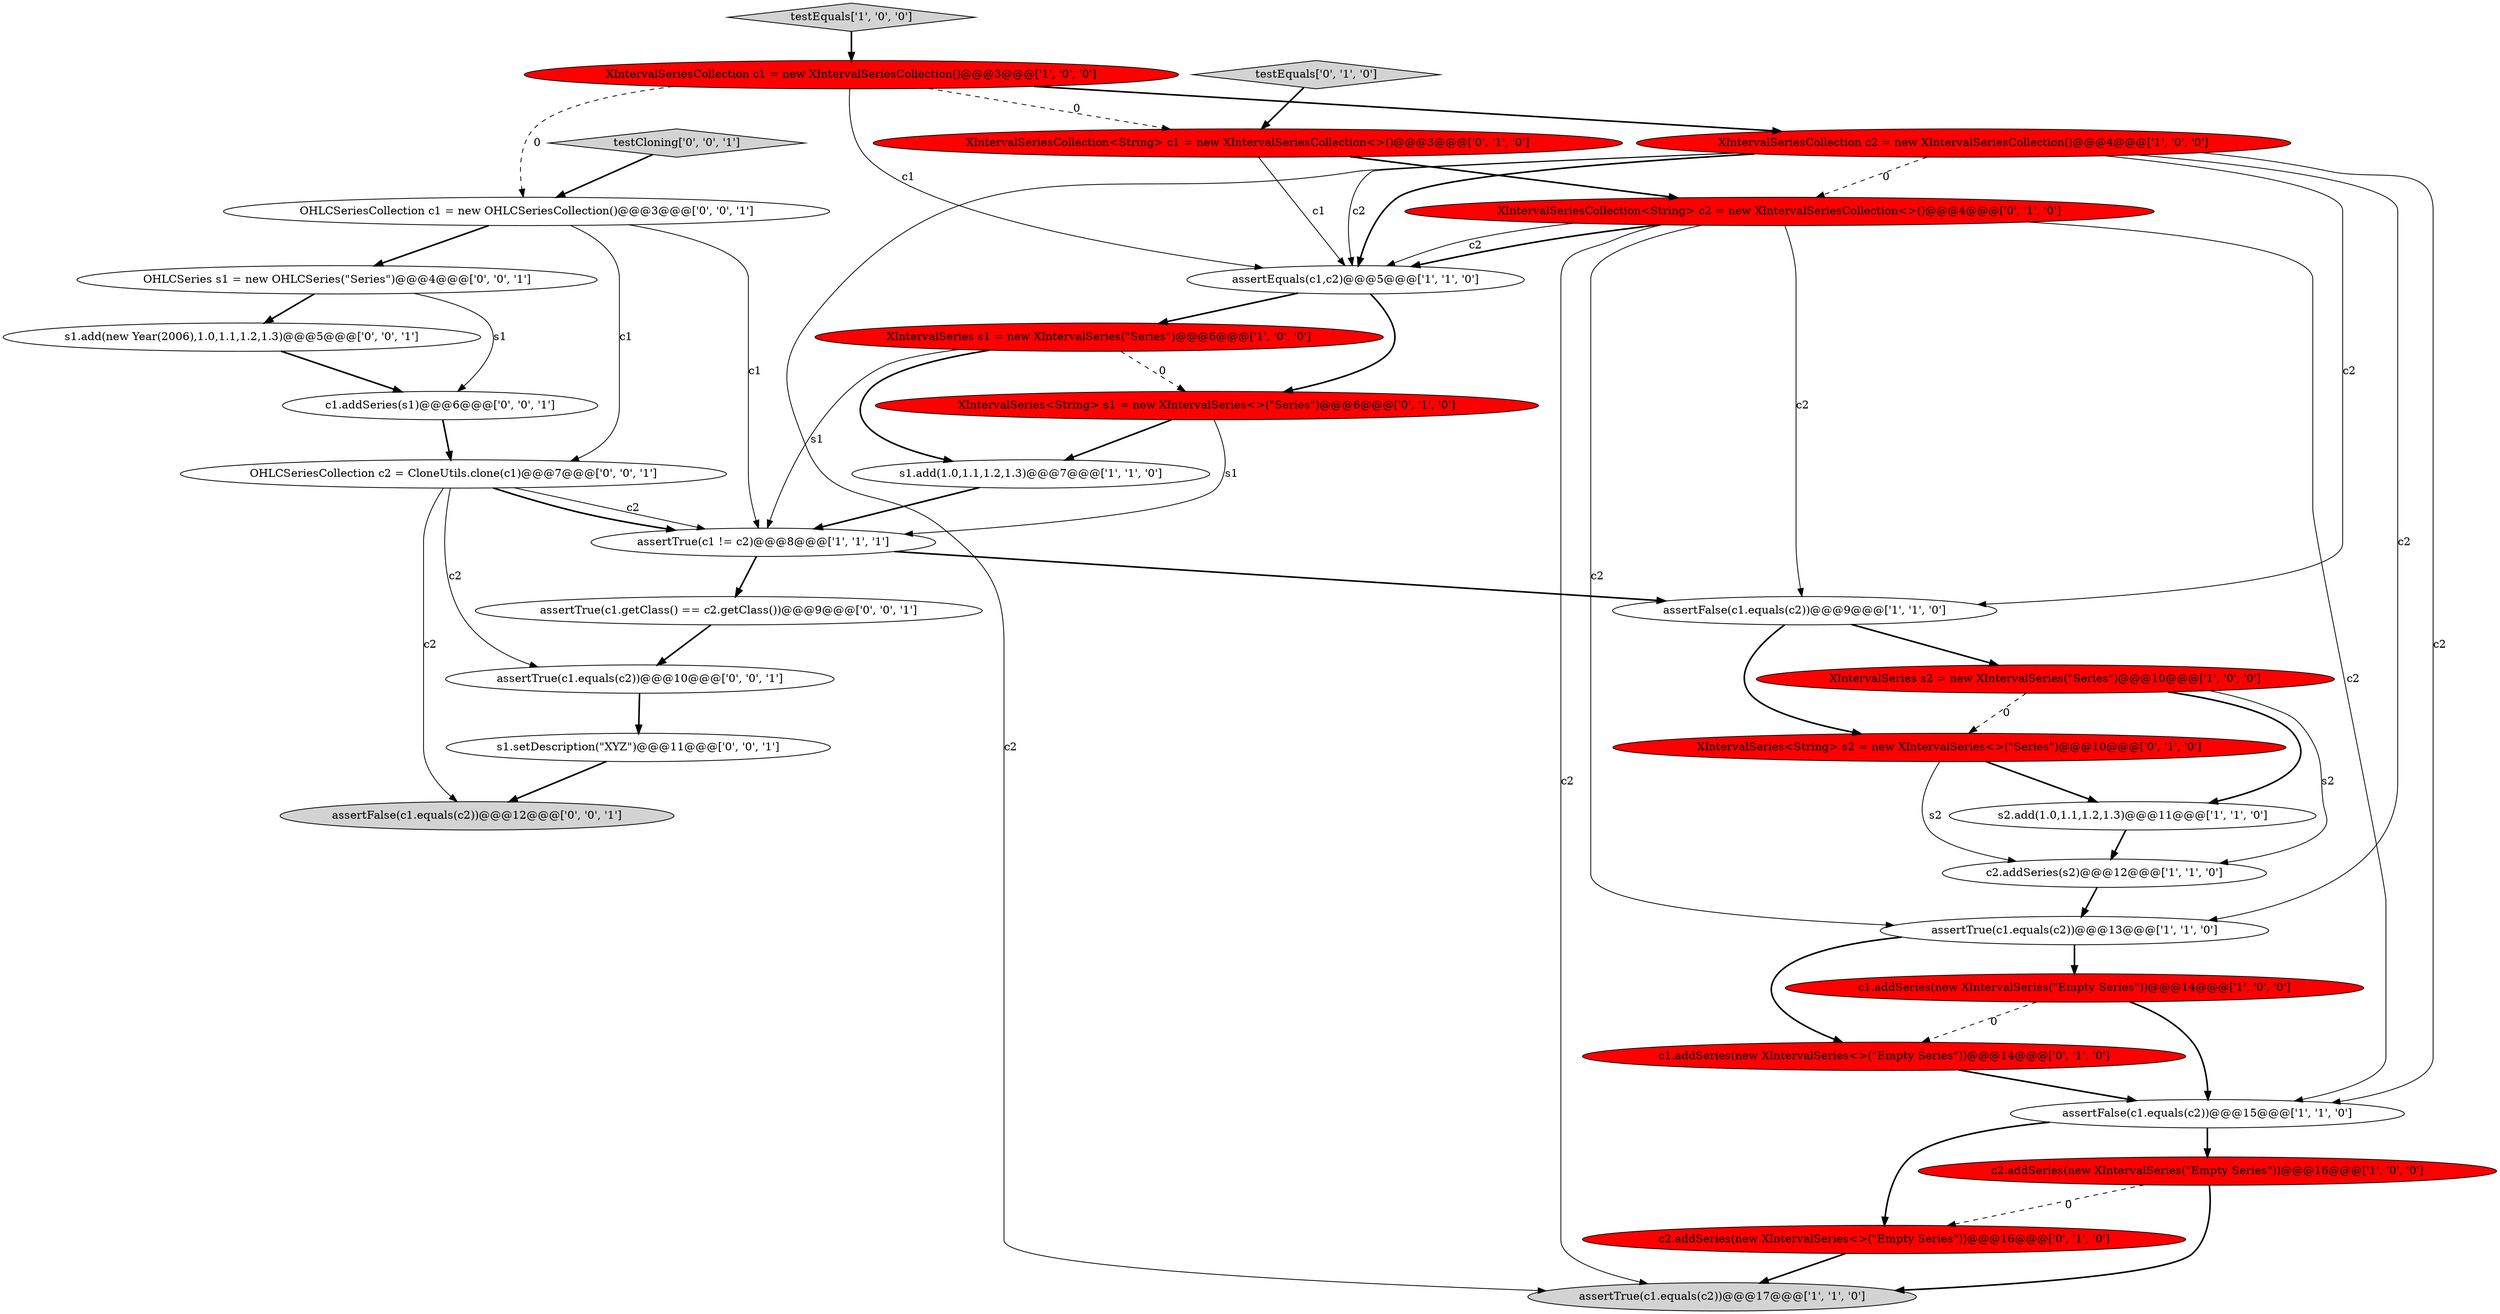 digraph {
27 [style = filled, label = "s1.add(new Year(2006),1.0,1.1,1.2,1.3)@@@5@@@['0', '0', '1']", fillcolor = white, shape = ellipse image = "AAA0AAABBB3BBB"];
12 [style = filled, label = "assertTrue(c1 != c2)@@@8@@@['1', '1', '1']", fillcolor = white, shape = ellipse image = "AAA0AAABBB1BBB"];
7 [style = filled, label = "XIntervalSeries s1 = new XIntervalSeries(\"Series\")@@@6@@@['1', '0', '0']", fillcolor = red, shape = ellipse image = "AAA1AAABBB1BBB"];
25 [style = filled, label = "OHLCSeriesCollection c2 = CloneUtils.clone(c1)@@@7@@@['0', '0', '1']", fillcolor = white, shape = ellipse image = "AAA0AAABBB3BBB"];
4 [style = filled, label = "XIntervalSeries s2 = new XIntervalSeries(\"Series\")@@@10@@@['1', '0', '0']", fillcolor = red, shape = ellipse image = "AAA1AAABBB1BBB"];
24 [style = filled, label = "testCloning['0', '0', '1']", fillcolor = lightgray, shape = diamond image = "AAA0AAABBB3BBB"];
16 [style = filled, label = "c2.addSeries(new XIntervalSeries<>(\"Empty Series\"))@@@16@@@['0', '1', '0']", fillcolor = red, shape = ellipse image = "AAA1AAABBB2BBB"];
3 [style = filled, label = "assertTrue(c1.equals(c2))@@@17@@@['1', '1', '0']", fillcolor = lightgray, shape = ellipse image = "AAA0AAABBB1BBB"];
31 [style = filled, label = "assertTrue(c1.equals(c2))@@@10@@@['0', '0', '1']", fillcolor = white, shape = ellipse image = "AAA0AAABBB3BBB"];
18 [style = filled, label = "XIntervalSeriesCollection<String> c2 = new XIntervalSeriesCollection<>()@@@4@@@['0', '1', '0']", fillcolor = red, shape = ellipse image = "AAA1AAABBB2BBB"];
8 [style = filled, label = "assertTrue(c1.equals(c2))@@@13@@@['1', '1', '0']", fillcolor = white, shape = ellipse image = "AAA0AAABBB1BBB"];
5 [style = filled, label = "s2.add(1.0,1.1,1.2,1.3)@@@11@@@['1', '1', '0']", fillcolor = white, shape = ellipse image = "AAA0AAABBB1BBB"];
10 [style = filled, label = "assertFalse(c1.equals(c2))@@@9@@@['1', '1', '0']", fillcolor = white, shape = ellipse image = "AAA0AAABBB1BBB"];
23 [style = filled, label = "assertFalse(c1.equals(c2))@@@12@@@['0', '0', '1']", fillcolor = lightgray, shape = ellipse image = "AAA0AAABBB3BBB"];
32 [style = filled, label = "OHLCSeries s1 = new OHLCSeries(\"Series\")@@@4@@@['0', '0', '1']", fillcolor = white, shape = ellipse image = "AAA0AAABBB3BBB"];
17 [style = filled, label = "XIntervalSeriesCollection<String> c1 = new XIntervalSeriesCollection<>()@@@3@@@['0', '1', '0']", fillcolor = red, shape = ellipse image = "AAA1AAABBB2BBB"];
2 [style = filled, label = "assertFalse(c1.equals(c2))@@@15@@@['1', '1', '0']", fillcolor = white, shape = ellipse image = "AAA0AAABBB1BBB"];
1 [style = filled, label = "c2.addSeries(s2)@@@12@@@['1', '1', '0']", fillcolor = white, shape = ellipse image = "AAA0AAABBB1BBB"];
15 [style = filled, label = "XIntervalSeriesCollection c1 = new XIntervalSeriesCollection()@@@3@@@['1', '0', '0']", fillcolor = red, shape = ellipse image = "AAA1AAABBB1BBB"];
22 [style = filled, label = "XIntervalSeries<String> s1 = new XIntervalSeries<>(\"Series\")@@@6@@@['0', '1', '0']", fillcolor = red, shape = ellipse image = "AAA1AAABBB2BBB"];
20 [style = filled, label = "testEquals['0', '1', '0']", fillcolor = lightgray, shape = diamond image = "AAA0AAABBB2BBB"];
9 [style = filled, label = "testEquals['1', '0', '0']", fillcolor = lightgray, shape = diamond image = "AAA0AAABBB1BBB"];
28 [style = filled, label = "c1.addSeries(s1)@@@6@@@['0', '0', '1']", fillcolor = white, shape = ellipse image = "AAA0AAABBB3BBB"];
26 [style = filled, label = "s1.setDescription(\"XYZ\")@@@11@@@['0', '0', '1']", fillcolor = white, shape = ellipse image = "AAA0AAABBB3BBB"];
11 [style = filled, label = "assertEquals(c1,c2)@@@5@@@['1', '1', '0']", fillcolor = white, shape = ellipse image = "AAA0AAABBB1BBB"];
14 [style = filled, label = "c2.addSeries(new XIntervalSeries(\"Empty Series\"))@@@16@@@['1', '0', '0']", fillcolor = red, shape = ellipse image = "AAA1AAABBB1BBB"];
0 [style = filled, label = "s1.add(1.0,1.1,1.2,1.3)@@@7@@@['1', '1', '0']", fillcolor = white, shape = ellipse image = "AAA0AAABBB1BBB"];
13 [style = filled, label = "c1.addSeries(new XIntervalSeries(\"Empty Series\"))@@@14@@@['1', '0', '0']", fillcolor = red, shape = ellipse image = "AAA1AAABBB1BBB"];
19 [style = filled, label = "c1.addSeries(new XIntervalSeries<>(\"Empty Series\"))@@@14@@@['0', '1', '0']", fillcolor = red, shape = ellipse image = "AAA1AAABBB2BBB"];
21 [style = filled, label = "XIntervalSeries<String> s2 = new XIntervalSeries<>(\"Series\")@@@10@@@['0', '1', '0']", fillcolor = red, shape = ellipse image = "AAA1AAABBB2BBB"];
30 [style = filled, label = "assertTrue(c1.getClass() == c2.getClass())@@@9@@@['0', '0', '1']", fillcolor = white, shape = ellipse image = "AAA0AAABBB3BBB"];
29 [style = filled, label = "OHLCSeriesCollection c1 = new OHLCSeriesCollection()@@@3@@@['0', '0', '1']", fillcolor = white, shape = ellipse image = "AAA0AAABBB3BBB"];
6 [style = filled, label = "XIntervalSeriesCollection c2 = new XIntervalSeriesCollection()@@@4@@@['1', '0', '0']", fillcolor = red, shape = ellipse image = "AAA1AAABBB1BBB"];
22->12 [style = solid, label="s1"];
14->3 [style = bold, label=""];
16->3 [style = bold, label=""];
4->1 [style = solid, label="s2"];
20->17 [style = bold, label=""];
7->12 [style = solid, label="s1"];
1->8 [style = bold, label=""];
29->12 [style = solid, label="c1"];
8->19 [style = bold, label=""];
25->31 [style = solid, label="c2"];
0->12 [style = bold, label=""];
27->28 [style = bold, label=""];
18->11 [style = bold, label=""];
32->28 [style = solid, label="s1"];
25->23 [style = solid, label="c2"];
18->11 [style = solid, label="c2"];
32->27 [style = bold, label=""];
12->30 [style = bold, label=""];
15->6 [style = bold, label=""];
7->0 [style = bold, label=""];
24->29 [style = bold, label=""];
10->21 [style = bold, label=""];
19->2 [style = bold, label=""];
18->10 [style = solid, label="c2"];
6->11 [style = solid, label="c2"];
13->19 [style = dashed, label="0"];
6->3 [style = solid, label="c2"];
18->2 [style = solid, label="c2"];
29->25 [style = solid, label="c1"];
4->21 [style = dashed, label="0"];
25->12 [style = solid, label="c2"];
15->29 [style = dashed, label="0"];
6->18 [style = dashed, label="0"];
6->2 [style = solid, label="c2"];
21->5 [style = bold, label=""];
5->1 [style = bold, label=""];
31->26 [style = bold, label=""];
17->11 [style = solid, label="c1"];
12->10 [style = bold, label=""];
6->10 [style = solid, label="c2"];
22->0 [style = bold, label=""];
6->8 [style = solid, label="c2"];
25->12 [style = bold, label=""];
18->8 [style = solid, label="c2"];
30->31 [style = bold, label=""];
9->15 [style = bold, label=""];
29->32 [style = bold, label=""];
6->11 [style = bold, label=""];
11->7 [style = bold, label=""];
2->14 [style = bold, label=""];
26->23 [style = bold, label=""];
11->22 [style = bold, label=""];
10->4 [style = bold, label=""];
28->25 [style = bold, label=""];
15->17 [style = dashed, label="0"];
14->16 [style = dashed, label="0"];
21->1 [style = solid, label="s2"];
4->5 [style = bold, label=""];
15->11 [style = solid, label="c1"];
18->3 [style = solid, label="c2"];
7->22 [style = dashed, label="0"];
17->18 [style = bold, label=""];
8->13 [style = bold, label=""];
13->2 [style = bold, label=""];
2->16 [style = bold, label=""];
}
